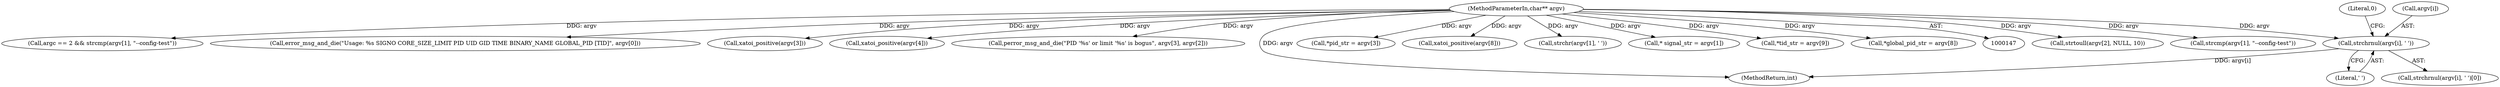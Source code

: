 digraph "0_abrt_3c1b60cfa62d39e5fff5a53a5bc53dae189e740e@API" {
"1000330" [label="(Call,strchrnul(argv[i], ' '))"];
"1000149" [label="(MethodParameterIn,char** argv)"];
"1000149" [label="(MethodParameterIn,char** argv)"];
"1000354" [label="(Call,strtoull(argv[2], NULL, 10))"];
"1000335" [label="(Literal,0)"];
"1000291" [label="(Call,strcmp(argv[1], \"--config-test\"))"];
"1000287" [label="(Call,argc == 2 && strcmp(argv[1], \"--config-test\"))"];
"1000329" [label="(Call,strchrnul(argv[i], ' ')[0])"];
"1000305" [label="(Call,error_msg_and_die(\"Usage: %s SIGNO CORE_SIZE_LIMIT PID UID GID TIME BINARY_NAME GLOBAL_PID [TID]\", argv[0]))"];
"1000330" [label="(Call,strchrnul(argv[i], ' '))"];
"1000387" [label="(Call,xatoi_positive(argv[3]))"];
"1000394" [label="(Call,xatoi_positive(argv[4]))"];
"1000405" [label="(Call,perror_msg_and_die(\"PID '%s' or limit '%s' is bogus\", argv[3], argv[2]))"];
"1001447" [label="(MethodReturn,int)"];
"1000379" [label="(Call,*pid_str = argv[3])"];
"1000437" [label="(Call,xatoi_positive(argv[8]))"];
"1000331" [label="(Call,argv[i])"];
"1000311" [label="(Call,strchr(argv[1], ' '))"];
"1000341" [label="(Call,* signal_str = argv[1])"];
"1000334" [label="(Literal,' ')"];
"1000447" [label="(Call,*tid_str = argv[9])"];
"1000429" [label="(Call,*global_pid_str = argv[8])"];
"1000330" -> "1000329"  [label="AST: "];
"1000330" -> "1000334"  [label="CFG: "];
"1000331" -> "1000330"  [label="AST: "];
"1000334" -> "1000330"  [label="AST: "];
"1000335" -> "1000330"  [label="CFG: "];
"1000330" -> "1001447"  [label="DDG: argv[i]"];
"1000149" -> "1000330"  [label="DDG: argv"];
"1000149" -> "1000147"  [label="AST: "];
"1000149" -> "1001447"  [label="DDG: argv"];
"1000149" -> "1000287"  [label="DDG: argv"];
"1000149" -> "1000291"  [label="DDG: argv"];
"1000149" -> "1000305"  [label="DDG: argv"];
"1000149" -> "1000311"  [label="DDG: argv"];
"1000149" -> "1000341"  [label="DDG: argv"];
"1000149" -> "1000354"  [label="DDG: argv"];
"1000149" -> "1000379"  [label="DDG: argv"];
"1000149" -> "1000387"  [label="DDG: argv"];
"1000149" -> "1000394"  [label="DDG: argv"];
"1000149" -> "1000405"  [label="DDG: argv"];
"1000149" -> "1000429"  [label="DDG: argv"];
"1000149" -> "1000437"  [label="DDG: argv"];
"1000149" -> "1000447"  [label="DDG: argv"];
}
